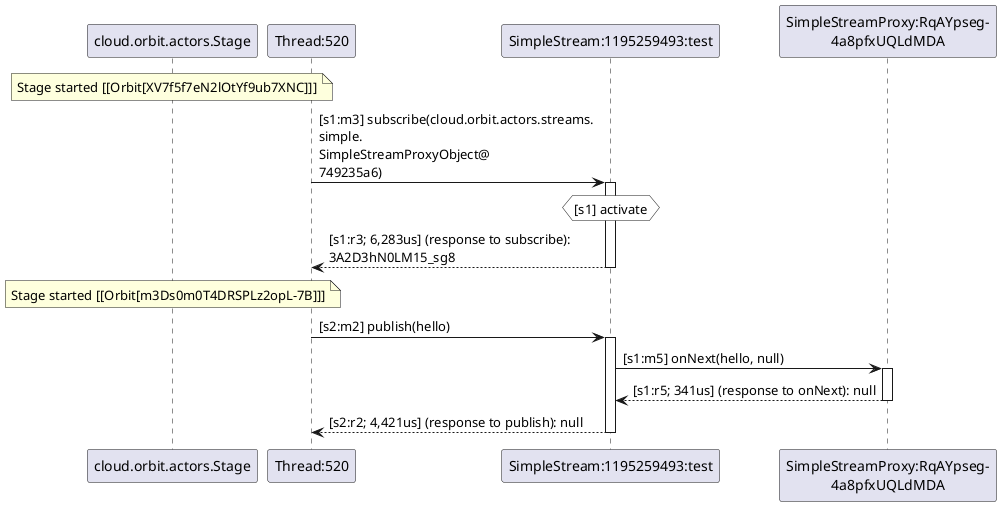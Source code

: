 @startuml
note over "cloud.orbit.actors.Stage": Stage started [[Orbit[XV7f5f7eN2lOtYf9ub7XNC]]]
"Thread:520" -> "SimpleStream:1195259493:test" : [s1:m3] subscribe(cloud.orbit.actors.streams.\nsimple.\nSimpleStreamProxyObject@\n749235a6)
activate "SimpleStream:1195259493:test"
hnote over "SimpleStream:1195259493:test" #white : [s1] activate
"SimpleStream:1195259493:test" --> "Thread:520" : [s1:r3; 6,283us] (response to subscribe): \n3A2D3hN0LM15_sg8
deactivate "SimpleStream:1195259493:test"
note over "cloud.orbit.actors.Stage": Stage started [[Orbit[m3Ds0m0T4DRSPLz2opL-7B]]]
"Thread:520" -> "SimpleStream:1195259493:test" : [s2:m2] publish(hello)
activate "SimpleStream:1195259493:test"
"SimpleStream:1195259493:test" -> "SimpleStreamProxy:RqAYpseg-\n4a8pfxUQLdMDA" : [s1:m5] onNext(hello, null)
activate "SimpleStreamProxy:RqAYpseg-\n4a8pfxUQLdMDA"
"SimpleStreamProxy:RqAYpseg-\n4a8pfxUQLdMDA" --> "SimpleStream:1195259493:test" : [s1:r5; 341us] (response to onNext): null
deactivate "SimpleStreamProxy:RqAYpseg-\n4a8pfxUQLdMDA"
"SimpleStream:1195259493:test" --> "Thread:520" : [s2:r2; 4,421us] (response to publish): null
deactivate "SimpleStream:1195259493:test"
@enduml
